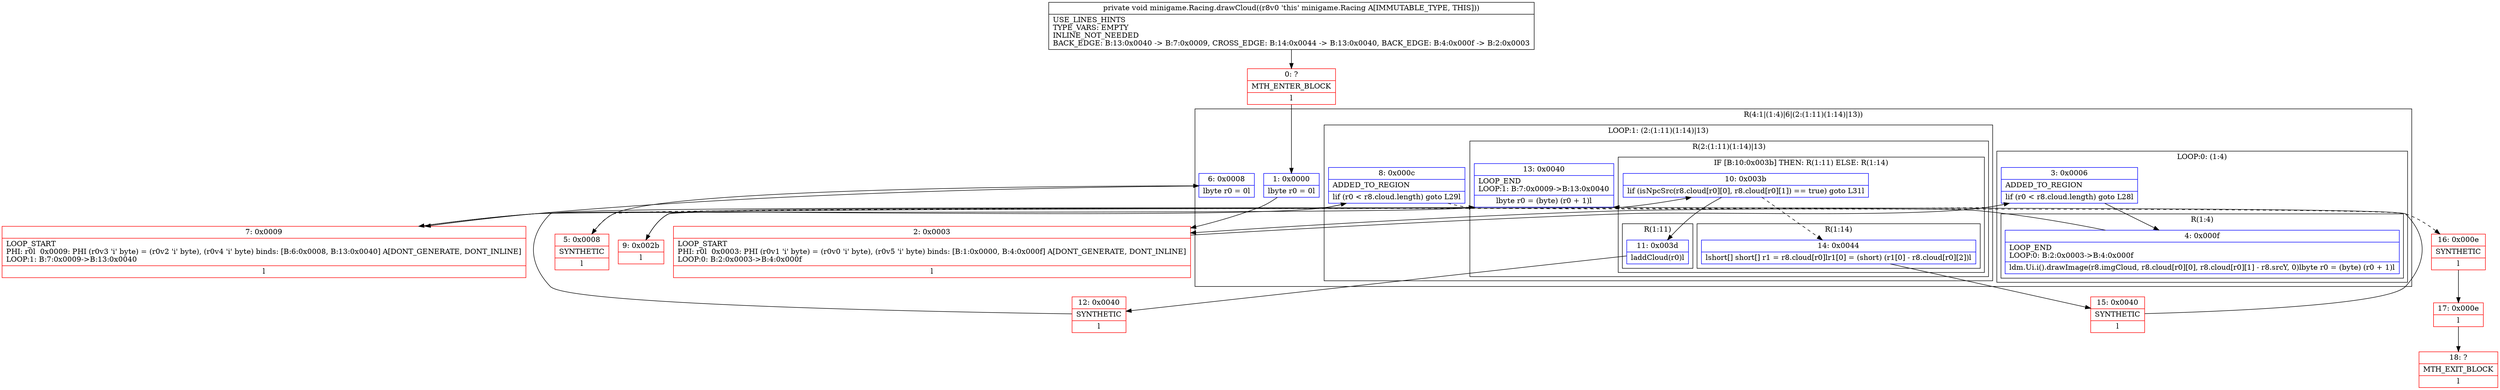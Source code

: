 digraph "CFG forminigame.Racing.drawCloud()V" {
subgraph cluster_Region_75565251 {
label = "R(4:1|(1:4)|6|(2:(1:11)(1:14)|13))";
node [shape=record,color=blue];
Node_1 [shape=record,label="{1\:\ 0x0000|lbyte r0 = 0l}"];
subgraph cluster_LoopRegion_1930968229 {
label = "LOOP:0: (1:4)";
node [shape=record,color=blue];
Node_3 [shape=record,label="{3\:\ 0x0006|ADDED_TO_REGION\l|lif (r0 \< r8.cloud.length) goto L28l}"];
subgraph cluster_Region_1082337129 {
label = "R(1:4)";
node [shape=record,color=blue];
Node_4 [shape=record,label="{4\:\ 0x000f|LOOP_END\lLOOP:0: B:2:0x0003\-\>B:4:0x000f\l|ldm.Ui.i().drawImage(r8.imgCloud, r8.cloud[r0][0], r8.cloud[r0][1] \- r8.srcY, 0)lbyte r0 = (byte) (r0 + 1)l}"];
}
}
Node_6 [shape=record,label="{6\:\ 0x0008|lbyte r0 = 0l}"];
subgraph cluster_LoopRegion_2046776588 {
label = "LOOP:1: (2:(1:11)(1:14)|13)";
node [shape=record,color=blue];
Node_8 [shape=record,label="{8\:\ 0x000c|ADDED_TO_REGION\l|lif (r0 \< r8.cloud.length) goto L29l}"];
subgraph cluster_Region_1966382560 {
label = "R(2:(1:11)(1:14)|13)";
node [shape=record,color=blue];
subgraph cluster_IfRegion_1207659255 {
label = "IF [B:10:0x003b] THEN: R(1:11) ELSE: R(1:14)";
node [shape=record,color=blue];
Node_10 [shape=record,label="{10\:\ 0x003b|lif (isNpcSrc(r8.cloud[r0][0], r8.cloud[r0][1]) == true) goto L31l}"];
subgraph cluster_Region_505062670 {
label = "R(1:11)";
node [shape=record,color=blue];
Node_11 [shape=record,label="{11\:\ 0x003d|laddCloud(r0)l}"];
}
subgraph cluster_Region_491705588 {
label = "R(1:14)";
node [shape=record,color=blue];
Node_14 [shape=record,label="{14\:\ 0x0044|lshort[] short[] r1 = r8.cloud[r0]lr1[0] = (short) (r1[0] \- r8.cloud[r0][2])l}"];
}
}
Node_13 [shape=record,label="{13\:\ 0x0040|LOOP_END\lLOOP:1: B:7:0x0009\-\>B:13:0x0040\l|lbyte r0 = (byte) (r0 + 1)l}"];
}
}
}
Node_0 [shape=record,color=red,label="{0\:\ ?|MTH_ENTER_BLOCK\l|l}"];
Node_2 [shape=record,color=red,label="{2\:\ 0x0003|LOOP_START\lPHI: r0l  0x0003: PHI (r0v1 'i' byte) = (r0v0 'i' byte), (r0v5 'i' byte) binds: [B:1:0x0000, B:4:0x000f] A[DONT_GENERATE, DONT_INLINE]\lLOOP:0: B:2:0x0003\-\>B:4:0x000f\l|l}"];
Node_5 [shape=record,color=red,label="{5\:\ 0x0008|SYNTHETIC\l|l}"];
Node_7 [shape=record,color=red,label="{7\:\ 0x0009|LOOP_START\lPHI: r0l  0x0009: PHI (r0v3 'i' byte) = (r0v2 'i' byte), (r0v4 'i' byte) binds: [B:6:0x0008, B:13:0x0040] A[DONT_GENERATE, DONT_INLINE]\lLOOP:1: B:7:0x0009\-\>B:13:0x0040\l|l}"];
Node_9 [shape=record,color=red,label="{9\:\ 0x002b|l}"];
Node_12 [shape=record,color=red,label="{12\:\ 0x0040|SYNTHETIC\l|l}"];
Node_15 [shape=record,color=red,label="{15\:\ 0x0040|SYNTHETIC\l|l}"];
Node_16 [shape=record,color=red,label="{16\:\ 0x000e|SYNTHETIC\l|l}"];
Node_17 [shape=record,color=red,label="{17\:\ 0x000e|l}"];
Node_18 [shape=record,color=red,label="{18\:\ ?|MTH_EXIT_BLOCK\l|l}"];
MethodNode[shape=record,label="{private void minigame.Racing.drawCloud((r8v0 'this' minigame.Racing A[IMMUTABLE_TYPE, THIS]))  | USE_LINES_HINTS\lTYPE_VARS: EMPTY\lINLINE_NOT_NEEDED\lBACK_EDGE: B:13:0x0040 \-\> B:7:0x0009, CROSS_EDGE: B:14:0x0044 \-\> B:13:0x0040, BACK_EDGE: B:4:0x000f \-\> B:2:0x0003\l}"];
MethodNode -> Node_0;
Node_1 -> Node_2;
Node_3 -> Node_4;
Node_3 -> Node_5[style=dashed];
Node_4 -> Node_2;
Node_6 -> Node_7;
Node_8 -> Node_9;
Node_8 -> Node_16[style=dashed];
Node_10 -> Node_11;
Node_10 -> Node_14[style=dashed];
Node_11 -> Node_12;
Node_14 -> Node_15;
Node_13 -> Node_7;
Node_0 -> Node_1;
Node_2 -> Node_3;
Node_5 -> Node_6;
Node_7 -> Node_8;
Node_9 -> Node_10;
Node_12 -> Node_13;
Node_15 -> Node_13;
Node_16 -> Node_17;
Node_17 -> Node_18;
}

